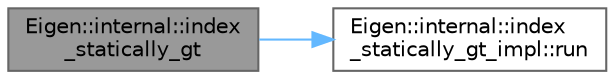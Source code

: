 digraph "Eigen::internal::index_statically_gt"
{
 // LATEX_PDF_SIZE
  bgcolor="transparent";
  edge [fontname=Helvetica,fontsize=10,labelfontname=Helvetica,labelfontsize=10];
  node [fontname=Helvetica,fontsize=10,shape=box,height=0.2,width=0.4];
  rankdir="LR";
  Node1 [id="Node000001",label="Eigen::internal::index\l_statically_gt",height=0.2,width=0.4,color="gray40", fillcolor="grey60", style="filled", fontcolor="black",tooltip=" "];
  Node1 -> Node2 [id="edge2_Node000001_Node000002",color="steelblue1",style="solid",tooltip=" "];
  Node2 [id="Node000002",label="Eigen::internal::index\l_statically_gt_impl::run",height=0.2,width=0.4,color="grey40", fillcolor="white", style="filled",URL="$struct_eigen_1_1internal_1_1index__statically__gt__impl.html#abc038fa5efabaf58b621b1380c82a1e3",tooltip=" "];
}
